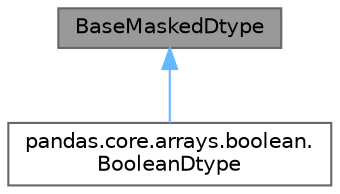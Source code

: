 digraph "BaseMaskedDtype"
{
 // LATEX_PDF_SIZE
  bgcolor="transparent";
  edge [fontname=Helvetica,fontsize=10,labelfontname=Helvetica,labelfontsize=10];
  node [fontname=Helvetica,fontsize=10,shape=box,height=0.2,width=0.4];
  Node1 [id="Node000001",label="BaseMaskedDtype",height=0.2,width=0.4,color="gray40", fillcolor="grey60", style="filled", fontcolor="black",tooltip=" "];
  Node1 -> Node2 [id="edge1_Node000001_Node000002",dir="back",color="steelblue1",style="solid",tooltip=" "];
  Node2 [id="Node000002",label="pandas.core.arrays.boolean.\lBooleanDtype",height=0.2,width=0.4,color="gray40", fillcolor="white", style="filled",URL="$d2/d63/classpandas_1_1core_1_1arrays_1_1boolean_1_1BooleanDtype.html",tooltip=" "];
}

